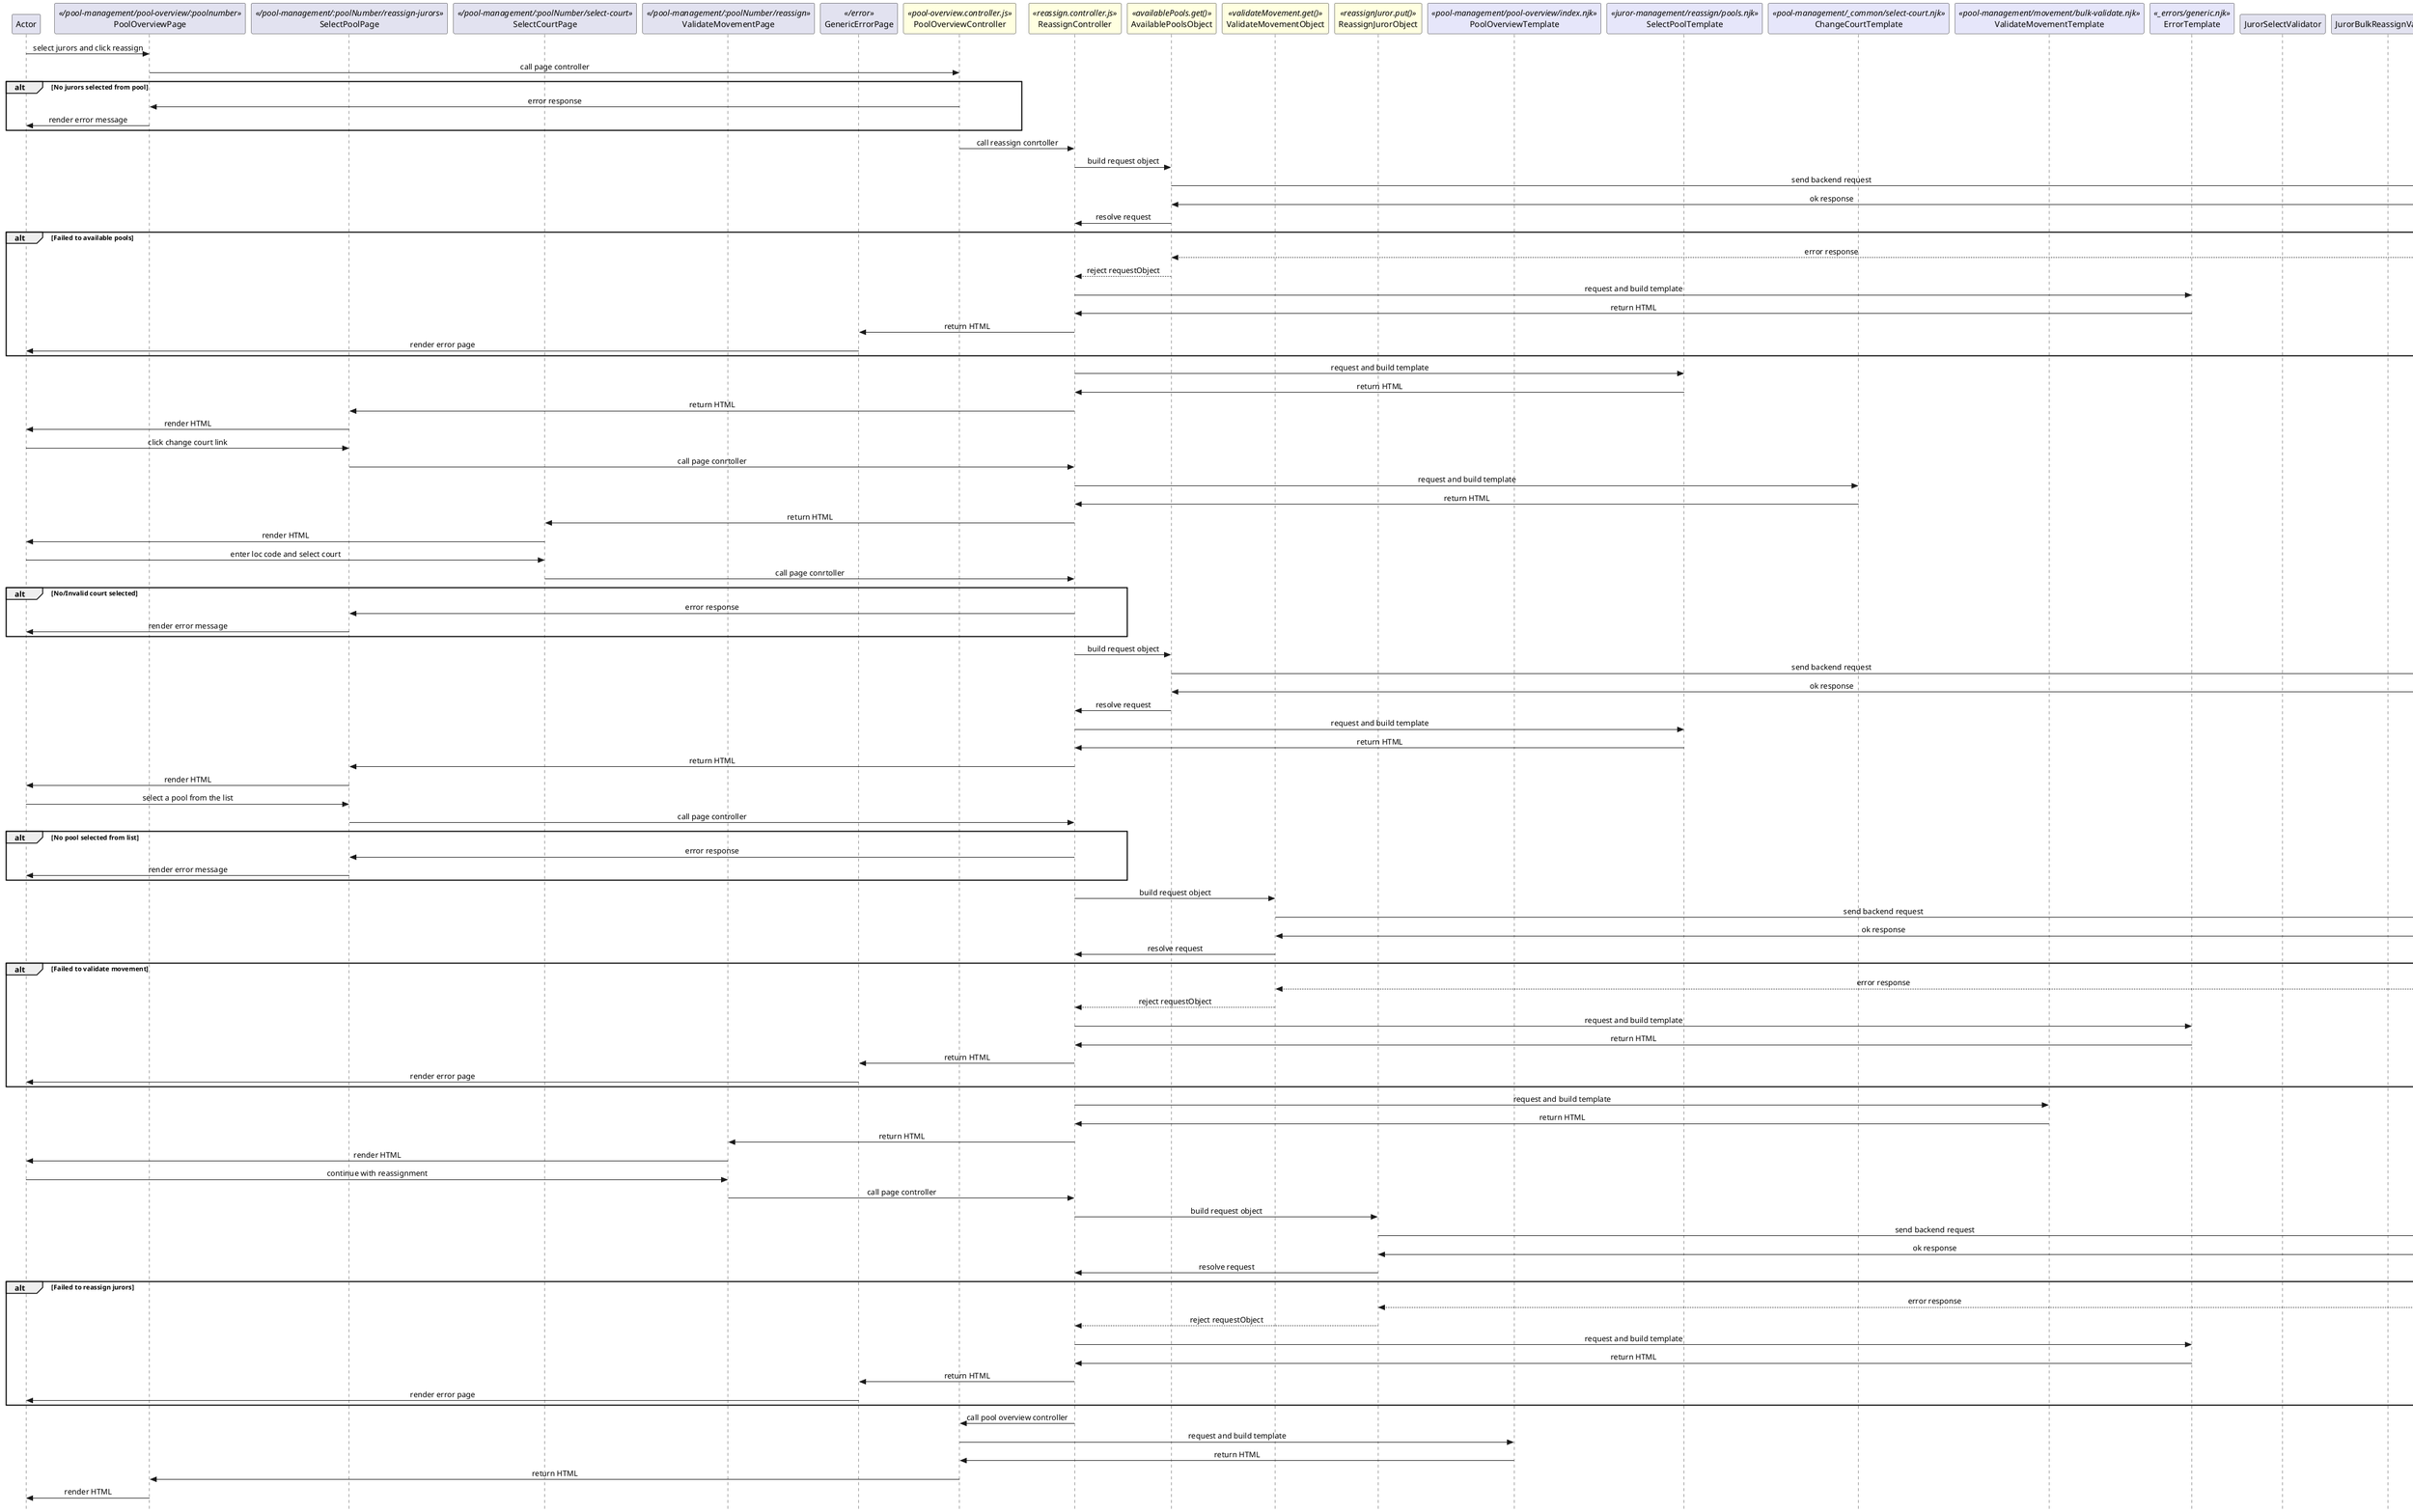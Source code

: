 @startuml bulk-reassign

skinparam Style strictuml 
skinparam SequenceMessageAlignment center

participant Actor

''' LOCAL ROUTING
participant PoolOverviewPage <</pool-management/pool-overview/:poolnumber>>
participant SelectPoolPage <</pool-management/:poolNumber/reassign-jurors>>
participant SelectCourtPage <</pool-management/:poolNumber/select-court>>
participant ValidateMovementPage <</pool-management/:poolNumber/reassign>>
participant GenericErrorPage <</error>>

''' CONTROLLER AND REQUEST OBJECTS
participant PoolOverviewController <<pool-overview.controller.js>> #lightyellow
participant ReassignController <<reassign.controller.js>> #lightyellow
participant AvailablePoolsObject <<availablePools.get()>> #lightyellow
participant ValidateMovementObject <<validateMovement.get()>> #lightyellow
participant ReassignJurorObject <<reassignJuror.put()>> #lightyellow

''' TEMPLATES
participant PoolOverviewTemplate <<pool-management/pool-overview/index.njk>> #lavender
participant SelectPoolTemplate <<juror-management/reassign/pools.njk>> #lavender
participant ChangeCourtTemplate <<pool-management/_common/select-court.njk>> #lavender
participant ValidateMovementTemplate <<pool-management/movement/bulk-validate.njk>> #lavender
participant ErrorTemplate <<_errors/generic.njk>> #lavender

''' FILTERS AND VALIDATORS
participant JurorSelectValidator
participant JurorBulkReassignValidator

''' BACKEND CONTROLLER
participant BackendController

Actor -> PoolOverviewPage : select jurors and click reassign

PoolOverviewPage -> PoolOverviewController : call page controller

alt No jurors selected from pool
  PoolOverviewPage <- PoolOverviewController : error response
  Actor <- PoolOverviewPage: render error message
end

PoolOverviewController -> ReassignController : call reassign conrtoller

ReassignController -> AvailablePoolsObject : build request object
AvailablePoolsObject -> BackendController : send backend request
AvailablePoolsObject <- BackendController : ok response
ReassignController <- AvailablePoolsObject : resolve request

alt Failed to available pools
    AvailablePoolsObject <-- BackendController : error response
    ReassignController <-- AvailablePoolsObject : reject requestObject
    ReassignController -> ErrorTemplate : request and build template
    ReassignController <- ErrorTemplate : return HTML
    GenericErrorPage <- ReassignController : return HTML
    Actor <- GenericErrorPage : render error page
end

ReassignController -> SelectPoolTemplate : request and build template
ReassignController <- SelectPoolTemplate : return HTML
SelectPoolPage <- ReassignController : return HTML
Actor <- SelectPoolPage : render HTML

Actor -> SelectPoolPage : click change court link

SelectPoolPage -> ReassignController : call page conrtoller

ReassignController -> ChangeCourtTemplate : request and build template
ReassignController <- ChangeCourtTemplate : return HTML
SelectCourtPage <- ReassignController : return HTML
Actor <- SelectCourtPage : render HTML

Actor -> SelectCourtPage : enter loc code and select court

SelectCourtPage -> ReassignController : call page conrtoller

alt No/Invalid court selected
  SelectPoolPage <- ReassignController : error response
  Actor <- SelectPoolPage: render error message
end

ReassignController -> AvailablePoolsObject : build request object
AvailablePoolsObject -> BackendController : send backend request
AvailablePoolsObject <- BackendController : ok response
ReassignController <- AvailablePoolsObject : resolve request

ReassignController -> SelectPoolTemplate : request and build template
ReassignController <- SelectPoolTemplate : return HTML
SelectPoolPage <- ReassignController : return HTML
Actor <- SelectPoolPage : render HTML

Actor -> SelectPoolPage : select a pool from the list

SelectPoolPage -> ReassignController : call page controller

alt No pool selected from list
  SelectPoolPage <- ReassignController : error response
  Actor <- SelectPoolPage: render error message
end

ReassignController -> ValidateMovementObject : build request object
ValidateMovementObject -> BackendController : send backend request
ValidateMovementObject <- BackendController : ok response
ReassignController <- ValidateMovementObject : resolve request

alt Failed to validate movement
    ValidateMovementObject <-- BackendController : error response
    ReassignController <-- ValidateMovementObject : reject requestObject
    ReassignController -> ErrorTemplate : request and build template
    ReassignController <- ErrorTemplate : return HTML
    GenericErrorPage <- ReassignController : return HTML
    Actor <- GenericErrorPage : render error page
end

ReassignController -> ValidateMovementTemplate : request and build template
ReassignController <- ValidateMovementTemplate : return HTML
ValidateMovementPage <- ReassignController : return HTML
Actor <- ValidateMovementPage : render HTML

Actor -> ValidateMovementPage : continue with reassignment

ValidateMovementPage -> ReassignController : call page controller

ReassignController -> ReassignJurorObject : build request object
ReassignJurorObject -> BackendController : send backend request
ReassignJurorObject <- BackendController : ok response
ReassignController <- ReassignJurorObject : resolve request

alt Failed to reassign jurors
    ReassignJurorObject <-- BackendController : error response
    ReassignController <-- ReassignJurorObject : reject requestObject
    ReassignController -> ErrorTemplate : request and build template
    ReassignController <- ErrorTemplate : return HTML
    GenericErrorPage <- ReassignController : return HTML
    Actor <- GenericErrorPage : render error page
end
ReassignController -> PoolOverviewController : call pool overview controller
PoolOverviewController -> PoolOverviewTemplate : request and build template
PoolOverviewController <- PoolOverviewTemplate : return HTML
PoolOverviewPage <- PoolOverviewController : return HTML
Actor <- PoolOverviewPage : render HTML







    